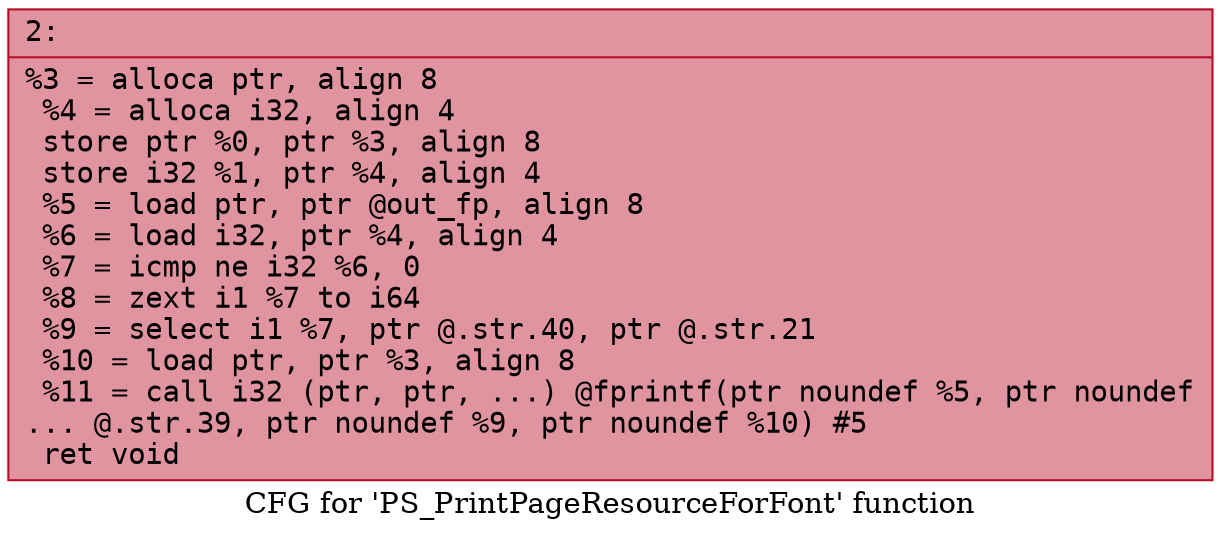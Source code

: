 digraph "CFG for 'PS_PrintPageResourceForFont' function" {
	label="CFG for 'PS_PrintPageResourceForFont' function";

	Node0x600002196580 [shape=record,color="#b70d28ff", style=filled, fillcolor="#b70d2870" fontname="Courier",label="{2:\l|  %3 = alloca ptr, align 8\l  %4 = alloca i32, align 4\l  store ptr %0, ptr %3, align 8\l  store i32 %1, ptr %4, align 4\l  %5 = load ptr, ptr @out_fp, align 8\l  %6 = load i32, ptr %4, align 4\l  %7 = icmp ne i32 %6, 0\l  %8 = zext i1 %7 to i64\l  %9 = select i1 %7, ptr @.str.40, ptr @.str.21\l  %10 = load ptr, ptr %3, align 8\l  %11 = call i32 (ptr, ptr, ...) @fprintf(ptr noundef %5, ptr noundef\l... @.str.39, ptr noundef %9, ptr noundef %10) #5\l  ret void\l}"];
}
